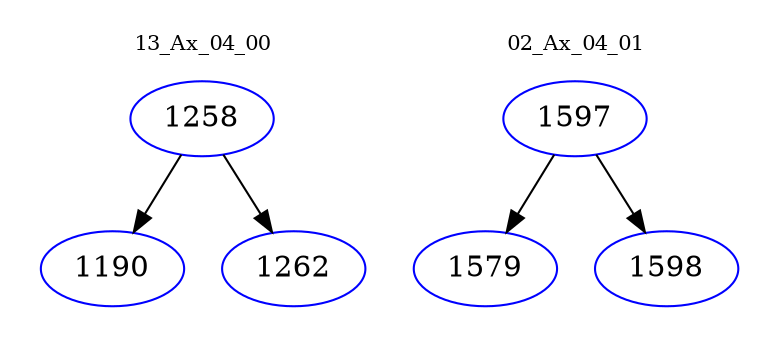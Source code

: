 digraph{
subgraph cluster_0 {
color = white
label = "13_Ax_04_00";
fontsize=10;
T0_1258 [label="1258", color="blue"]
T0_1258 -> T0_1190 [color="black"]
T0_1190 [label="1190", color="blue"]
T0_1258 -> T0_1262 [color="black"]
T0_1262 [label="1262", color="blue"]
}
subgraph cluster_1 {
color = white
label = "02_Ax_04_01";
fontsize=10;
T1_1597 [label="1597", color="blue"]
T1_1597 -> T1_1579 [color="black"]
T1_1579 [label="1579", color="blue"]
T1_1597 -> T1_1598 [color="black"]
T1_1598 [label="1598", color="blue"]
}
}
